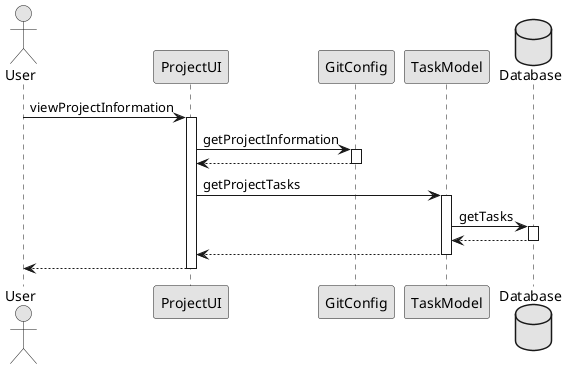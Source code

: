 @startuml sequence_diagram5
skinparam monochrome true
actor User as user
participant "ProjectUI" as i1
participant "GitConfig" as a1
participant "TaskModel" as a2
database "Database" as db

user -> i1: viewProjectInformation
activate i1

i1 -> a1: getProjectInformation
activate a1

a1 --> i1
deactivate a1

i1 -> a2: getProjectTasks
activate a2

a2 -> db: getTasks
activate db

db --> a2
deactivate db
a2 --> i1
deactivate a2

i1 --> user
deactivate i1

@enduml